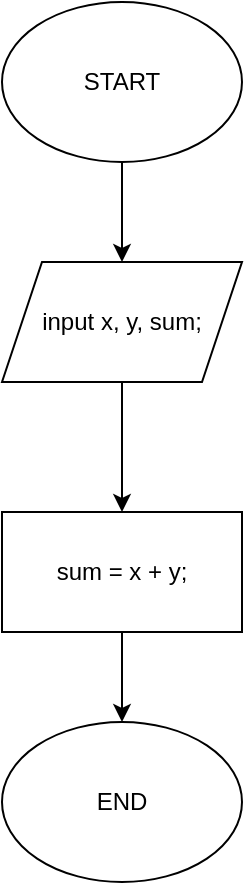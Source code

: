 <mxfile version="25.0.3">
  <diagram name="Page-1" id="oZv537P9qFycgCmYyynZ">
    <mxGraphModel grid="1" page="1" gridSize="10" guides="1" tooltips="1" connect="1" arrows="1" fold="1" pageScale="1" pageWidth="827" pageHeight="1169" math="0" shadow="0">
      <root>
        <mxCell id="0" />
        <mxCell id="1" parent="0" />
        <mxCell id="5UrBIIji1Atcw4oEqgXZ-3" style="edgeStyle=orthogonalEdgeStyle;rounded=0;orthogonalLoop=1;jettySize=auto;html=1;entryX=0.5;entryY=0;entryDx=0;entryDy=0;" edge="1" parent="1" source="5UrBIIji1Atcw4oEqgXZ-1" target="5UrBIIji1Atcw4oEqgXZ-2">
          <mxGeometry relative="1" as="geometry" />
        </mxCell>
        <mxCell id="5UrBIIji1Atcw4oEqgXZ-1" value="&lt;font style=&quot;vertical-align: inherit;&quot;&gt;&lt;font style=&quot;vertical-align: inherit;&quot;&gt;START&lt;/font&gt;&lt;/font&gt;" style="ellipse;whiteSpace=wrap;html=1;" vertex="1" parent="1">
          <mxGeometry x="350" y="270" width="120" height="80" as="geometry" />
        </mxCell>
        <mxCell id="5UrBIIji1Atcw4oEqgXZ-5" style="edgeStyle=orthogonalEdgeStyle;rounded=0;orthogonalLoop=1;jettySize=auto;html=1;entryX=0.5;entryY=0;entryDx=0;entryDy=0;" edge="1" parent="1" source="5UrBIIji1Atcw4oEqgXZ-2" target="5UrBIIji1Atcw4oEqgXZ-4">
          <mxGeometry relative="1" as="geometry" />
        </mxCell>
        <mxCell id="5UrBIIji1Atcw4oEqgXZ-2" value="input x, y, sum;" style="shape=parallelogram;perimeter=parallelogramPerimeter;whiteSpace=wrap;html=1;fixedSize=1;" vertex="1" parent="1">
          <mxGeometry x="350" y="400" width="120" height="60" as="geometry" />
        </mxCell>
        <mxCell id="5UrBIIji1Atcw4oEqgXZ-9" style="edgeStyle=orthogonalEdgeStyle;rounded=0;orthogonalLoop=1;jettySize=auto;html=1;entryX=0.5;entryY=0;entryDx=0;entryDy=0;" edge="1" parent="1" source="5UrBIIji1Atcw4oEqgXZ-4" target="5UrBIIji1Atcw4oEqgXZ-8">
          <mxGeometry relative="1" as="geometry" />
        </mxCell>
        <mxCell id="5UrBIIji1Atcw4oEqgXZ-4" value="sum = x + y;" style="rounded=0;whiteSpace=wrap;html=1;" vertex="1" parent="1">
          <mxGeometry x="350" y="525" width="120" height="60" as="geometry" />
        </mxCell>
        <mxCell id="5UrBIIji1Atcw4oEqgXZ-8" value="END" style="ellipse;whiteSpace=wrap;html=1;" vertex="1" parent="1">
          <mxGeometry x="350" y="630" width="120" height="80" as="geometry" />
        </mxCell>
      </root>
    </mxGraphModel>
  </diagram>
</mxfile>
